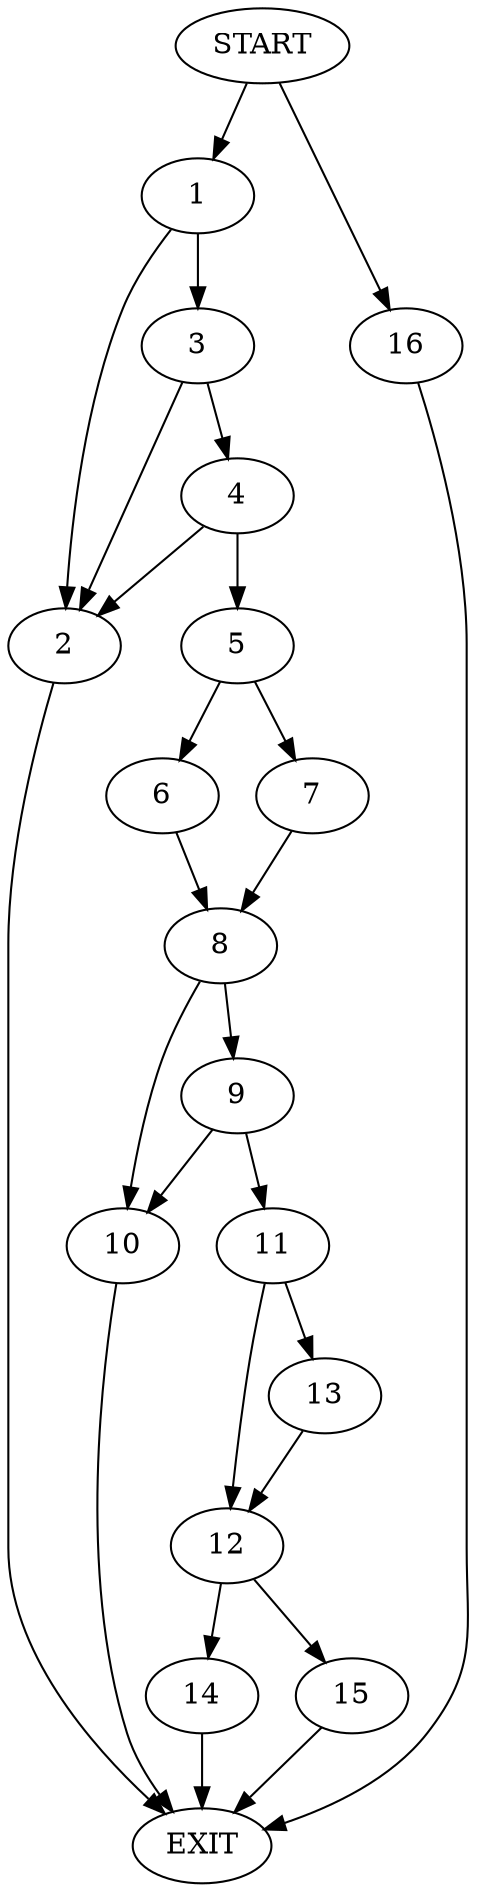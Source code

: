 digraph {
0 [label="START"]
17 [label="EXIT"]
0 -> 1
1 -> 2
1 -> 3
2 -> 17
3 -> 2
3 -> 4
4 -> 2
4 -> 5
5 -> 6
5 -> 7
7 -> 8
6 -> 8
8 -> 9
8 -> 10
9 -> 11
9 -> 10
10 -> 17
11 -> 12
11 -> 13
13 -> 12
12 -> 14
12 -> 15
14 -> 17
15 -> 17
0 -> 16
16 -> 17
}
